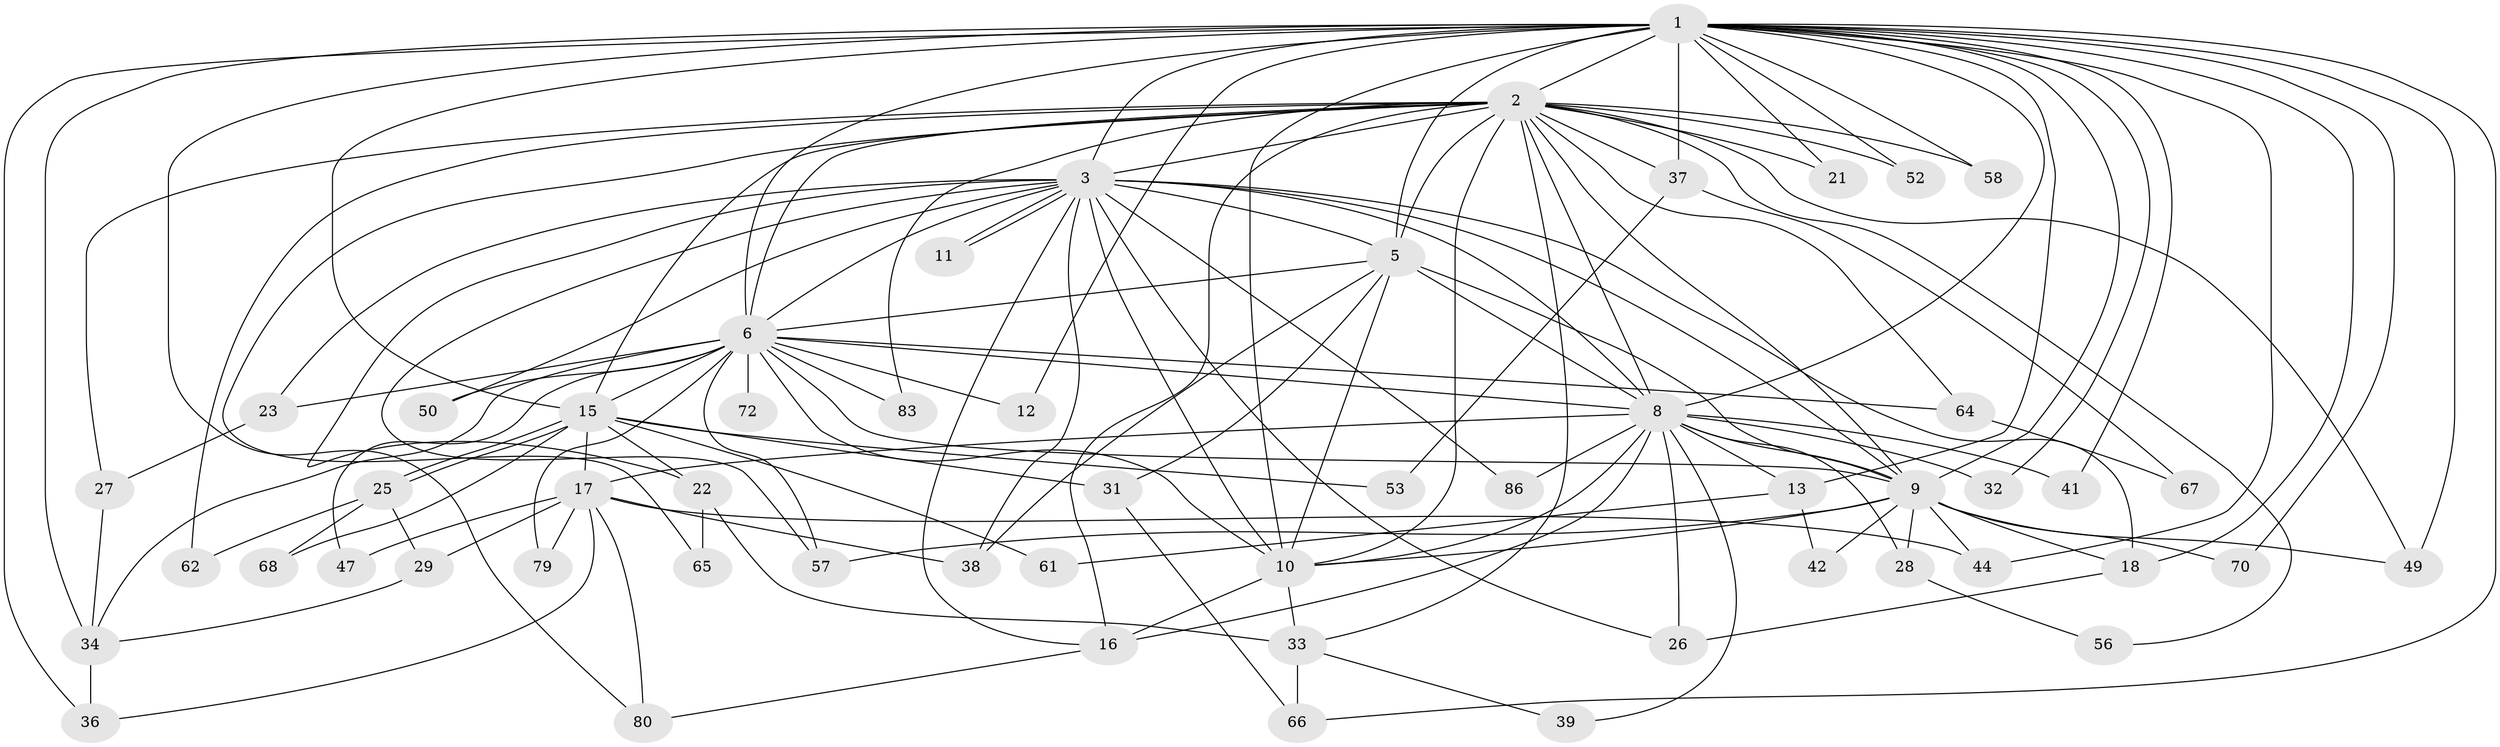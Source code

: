 // original degree distribution, {20: 0.010752688172043012, 18: 0.010752688172043012, 23: 0.021505376344086023, 19: 0.021505376344086023, 12: 0.010752688172043012, 22: 0.010752688172043012, 17: 0.010752688172043012, 13: 0.021505376344086023, 2: 0.5053763440860215, 4: 0.053763440860215055, 3: 0.24731182795698925, 5: 0.053763440860215055, 9: 0.010752688172043012, 6: 0.010752688172043012}
// Generated by graph-tools (version 1.1) at 2025/17/03/04/25 18:17:29]
// undirected, 55 vertices, 136 edges
graph export_dot {
graph [start="1"]
  node [color=gray90,style=filled];
  1 [super="+7"];
  2 [super="+4+19+30+91"];
  3 [super="+73"];
  5;
  6 [super="+14+35"];
  8;
  9;
  10 [super="+89+55+20"];
  11;
  12;
  13;
  15;
  16 [super="+45"];
  17 [super="+74"];
  18 [super="+51"];
  21 [super="+40"];
  22 [super="+43"];
  23;
  25;
  26 [super="+71"];
  27;
  28;
  29;
  31;
  32;
  33;
  34 [super="+54+82+60"];
  36;
  37 [super="+46"];
  38 [super="+48"];
  39;
  41;
  42;
  44 [super="+76"];
  47;
  49 [super="+75"];
  50;
  52;
  53;
  56;
  57 [super="+78"];
  58;
  61;
  62;
  64;
  65;
  66 [super="+90"];
  67;
  68;
  70;
  72;
  79;
  80 [super="+88"];
  83;
  86;
  1 -- 2 [weight=4];
  1 -- 3 [weight=2];
  1 -- 5 [weight=2];
  1 -- 6 [weight=2];
  1 -- 8 [weight=2];
  1 -- 9 [weight=2];
  1 -- 10 [weight=2];
  1 -- 12;
  1 -- 18 [weight=2];
  1 -- 32;
  1 -- 37 [weight=2];
  1 -- 44;
  1 -- 52;
  1 -- 58;
  1 -- 49;
  1 -- 34 [weight=2];
  1 -- 66;
  1 -- 70;
  1 -- 13;
  1 -- 15;
  1 -- 80;
  1 -- 21 [weight=2];
  1 -- 36;
  1 -- 41;
  2 -- 3 [weight=2];
  2 -- 5 [weight=3];
  2 -- 6 [weight=2];
  2 -- 8 [weight=4];
  2 -- 9 [weight=3];
  2 -- 10 [weight=4];
  2 -- 37;
  2 -- 49;
  2 -- 64;
  2 -- 65;
  2 -- 15 [weight=2];
  2 -- 16;
  2 -- 27;
  2 -- 52;
  2 -- 56;
  2 -- 58;
  2 -- 83;
  2 -- 21 [weight=2];
  2 -- 62;
  2 -- 33;
  3 -- 5;
  3 -- 6;
  3 -- 8;
  3 -- 9;
  3 -- 10;
  3 -- 11;
  3 -- 11;
  3 -- 22 [weight=2];
  3 -- 23;
  3 -- 26;
  3 -- 38 [weight=2];
  3 -- 50;
  3 -- 57;
  3 -- 86;
  3 -- 16;
  3 -- 18 [weight=2];
  5 -- 6;
  5 -- 8;
  5 -- 9;
  5 -- 10;
  5 -- 31;
  5 -- 38;
  6 -- 8 [weight=2];
  6 -- 9;
  6 -- 10 [weight=2];
  6 -- 12;
  6 -- 15 [weight=2];
  6 -- 23;
  6 -- 34;
  6 -- 47;
  6 -- 50;
  6 -- 64;
  6 -- 72 [weight=2];
  6 -- 79;
  6 -- 83;
  6 -- 57;
  8 -- 9;
  8 -- 10 [weight=2];
  8 -- 13;
  8 -- 16;
  8 -- 17;
  8 -- 26;
  8 -- 28;
  8 -- 32;
  8 -- 39;
  8 -- 41;
  8 -- 86;
  9 -- 10;
  9 -- 18;
  9 -- 28;
  9 -- 42;
  9 -- 49;
  9 -- 57;
  9 -- 70;
  9 -- 44;
  10 -- 33;
  10 -- 16;
  13 -- 42;
  13 -- 61;
  15 -- 17;
  15 -- 22;
  15 -- 25;
  15 -- 25;
  15 -- 31;
  15 -- 53;
  15 -- 61;
  15 -- 68;
  16 -- 80;
  17 -- 29;
  17 -- 36;
  17 -- 44;
  17 -- 47;
  17 -- 79;
  17 -- 80;
  17 -- 38;
  18 -- 26;
  22 -- 33;
  22 -- 65;
  23 -- 27;
  25 -- 29;
  25 -- 62;
  25 -- 68;
  27 -- 34;
  28 -- 56;
  29 -- 34;
  31 -- 66;
  33 -- 39;
  33 -- 66;
  34 -- 36;
  37 -- 53;
  37 -- 67;
  64 -- 67;
}
